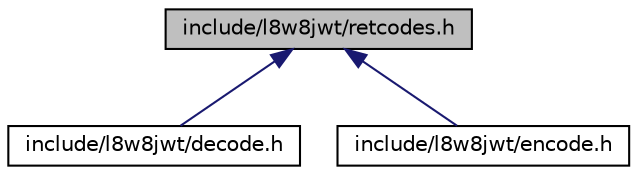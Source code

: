 digraph "include/l8w8jwt/retcodes.h"
{
  edge [fontname="Helvetica",fontsize="10",labelfontname="Helvetica",labelfontsize="10"];
  node [fontname="Helvetica",fontsize="10",shape=record];
  Node1 [label="include/l8w8jwt/retcodes.h",height=0.2,width=0.4,color="black", fillcolor="grey75", style="filled", fontcolor="black"];
  Node1 -> Node2 [dir="back",color="midnightblue",fontsize="10",style="solid",fontname="Helvetica"];
  Node2 [label="include/l8w8jwt/decode.h",height=0.2,width=0.4,color="black", fillcolor="white", style="filled",URL="$decode_8h.html",tooltip="Core DECODE function for l8w8jwt. Use this to decode and validate a JWT! "];
  Node1 -> Node3 [dir="back",color="midnightblue",fontsize="10",style="solid",fontname="Helvetica"];
  Node3 [label="include/l8w8jwt/encode.h",height=0.2,width=0.4,color="black", fillcolor="white", style="filled",URL="$encode_8h.html",tooltip="Core ENCODE function for l8w8jwt. Use this to encode a JWT header + payload WITHOUT signing..."];
}
